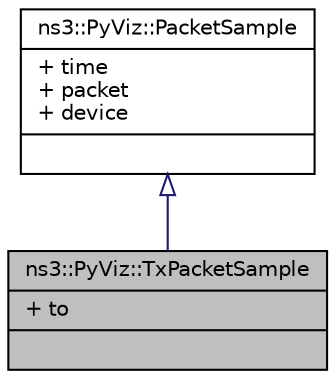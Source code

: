 digraph "ns3::PyViz::TxPacketSample"
{
  edge [fontname="Helvetica",fontsize="10",labelfontname="Helvetica",labelfontsize="10"];
  node [fontname="Helvetica",fontsize="10",shape=record];
  Node1 [label="{ns3::PyViz::TxPacketSample\n|+ to\l|}",height=0.2,width=0.4,color="black", fillcolor="grey75", style="filled", fontcolor="black"];
  Node2 -> Node1 [dir="back",color="midnightblue",fontsize="10",style="solid",arrowtail="onormal"];
  Node2 [label="{ns3::PyViz::PacketSample\n|+ time\l+ packet\l+ device\l|}",height=0.2,width=0.4,color="black", fillcolor="white", style="filled",URL="$dc/df0/structns3_1_1PyViz_1_1PacketSample.html",tooltip="PacketSample structure. "];
}
